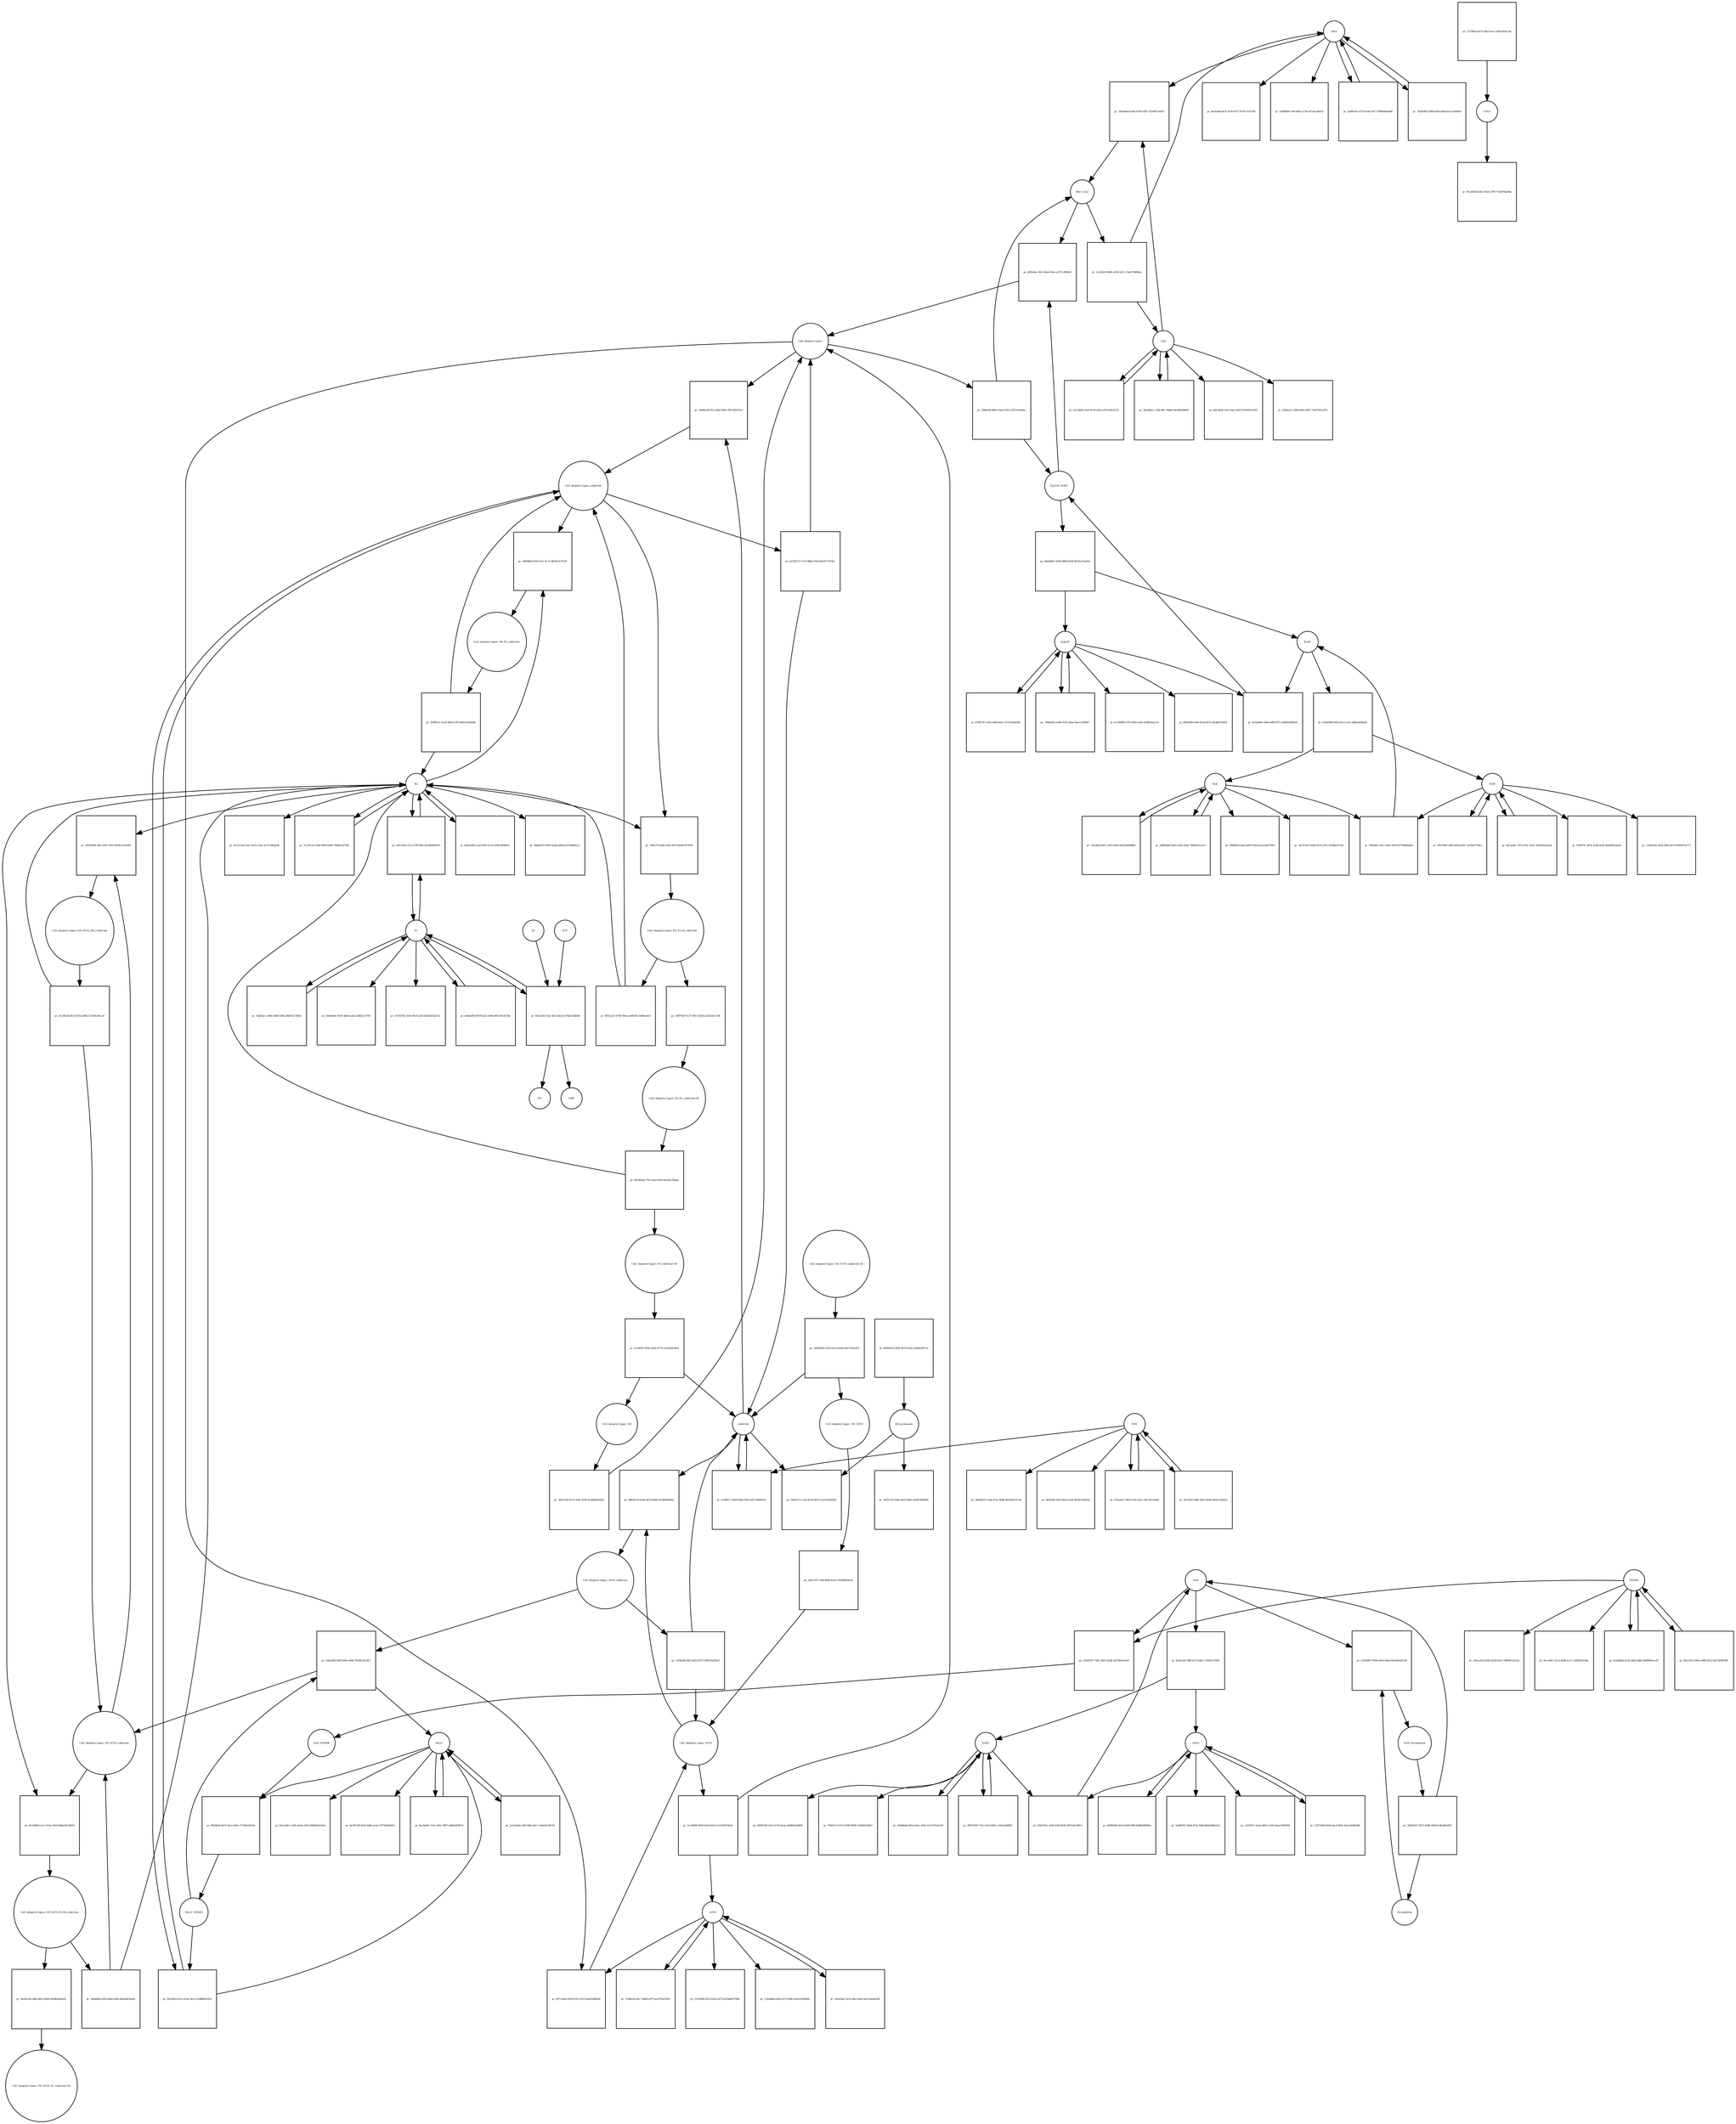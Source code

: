 strict digraph  {
Rbx1 [annotation="", bipartite=0, cls=macromolecule, fontsize=4, label=Rbx1, shape=circle];
"pr_185444ad-b549-4794-b3b3-763e6073e0f3" [annotation="", bipartite=1, cls=process, fontsize=4, label="pr_185444ad-b549-4794-b3b3-763e6073e0f3", shape=square];
Cul2 [annotation="", bipartite=0, cls=macromolecule, fontsize=4, label=Cul2, shape=circle];
Rbx1_Cul2 [annotation="", bipartite=0, cls=complex, fontsize=4, label=Rbx1_Cul2, shape=circle];
"Cul2 ubiquitin ligase_N8_Orf10_substrate" [annotation="", bipartite=0, cls=complex, fontsize=4, label="Cul2 ubiquitin ligase_N8_Orf10_substrate", shape=circle];
"pr_29018068-2fbe-4927-9263-6034c6123684" [annotation="", bipartite=1, cls=process, fontsize=4, label="pr_29018068-2fbe-4927-9263-6034c6123684", shape=square];
E2 [annotation="", bipartite=0, cls=macromolecule, fontsize=4, label=E2, shape=circle];
"Cul2 ubiquitin ligase_N8_Orf10_0E2_substrate" [annotation="", bipartite=0, cls=complex, fontsize=4, label="Cul2 ubiquitin ligase_N8_Orf10_0E2_substrate", shape=circle];
"Cul2 ubiquitin ligase_substrate" [annotation="", bipartite=0, cls=complex, fontsize=4, label="Cul2 ubiquitin ligase_substrate", shape=circle];
"pr_5d694bb3-ff3f-47a1-bc72-d87d1d17b234" [annotation="", bipartite=1, cls=process, fontsize=4, label="pr_5d694bb3-ff3f-47a1-bc72-d87d1d17b234", shape=square];
"Cul2 ubiquitin ligase_N8_E2_substrate" [annotation="", bipartite=0, cls=complex, fontsize=4, label="Cul2 ubiquitin ligase_N8_E2_substrate", shape=circle];
"Cul2 ubiquitin ligase_Orf10" [annotation="", bipartite=0, cls=complex, fontsize=4, label="Cul2 ubiquitin ligase_Orf10", shape=circle];
"pr_98030c55-6a6b-4870-b60d-3254f680a88a" [annotation="", bipartite=1, cls=process, fontsize=4, label="pr_98030c55-6a6b-4870-b60d-3254f680a88a", shape=square];
substrate [annotation="", bipartite=0, cls=macromolecule, fontsize=4, label=substrate, shape=circle];
"Cul2 ubiquitin ligase_Orf10_substrate" [annotation="", bipartite=0, cls=complex, fontsize=4, label="Cul2 ubiquitin ligase_Orf10_substrate", shape=circle];
"pr_cbbc9d3f-9ef0-436c-be8a-7655b1161407" [annotation="", bipartite=1, cls=process, fontsize=4, label="pr_cbbc9d3f-9ef0-436c-be8a-7655b1161407", shape=square];
Ubc12_NEDD8 [annotation="", bipartite=0, cls=complex, fontsize=4, label=Ubc12_NEDD8, shape=circle];
Ubc12 [annotation="", bipartite=0, cls=macromolecule, fontsize=4, label=Ubc12, shape=circle];
"pr_1b866cd8-ff1a-42bf-b56b-7f8539207bc0" [annotation="", bipartite=1, cls=process, fontsize=4, label="pr_1b866cd8-ff1a-42bf-b56b-7f8539207bc0", shape=square];
"Cul2 ubiquitin ligase" [annotation="", bipartite=0, cls=complex, fontsize=4, label="Cul2 ubiquitin ligase", shape=circle];
"pr_9f522b33-fe14-47ae-9614-21888f455359" [annotation="", bipartite=1, cls=process, fontsize=4, label="pr_9f522b33-fe14-47ae-9614-21888f455359", shape=square];
EloB [annotation="", bipartite=0, cls=macromolecule, fontsize=4, label=EloB, shape=circle];
"pr_76fef602-45a1-4401-9418-83758bf0adf0" [annotation="", bipartite=1, cls=process, fontsize=4, label="pr_76fef602-45a1-4401-9418-83758bf0adf0", shape=square];
EloC [annotation="", bipartite=0, cls=macromolecule, fontsize=4, label=EloC, shape=circle];
EloBC [annotation="", bipartite=0, cls=complex, fontsize=4, label=EloBC, shape=circle];
"pr_dc5ab069-2960-4d99-9571-8e0816f085a9" [annotation="", bipartite=1, cls=process, fontsize=4, label="pr_dc5ab069-2960-4d99-9571-8e0816f085a9", shape=square];
Zyg11B [annotation="", bipartite=0, cls=macromolecule, fontsize=4, label=Zyg11B, shape=circle];
Zyg11B_EloBC [annotation="", bipartite=0, cls=complex, fontsize=4, label=Zyg11B_EloBC, shape=circle];
"pr_d00fa6ac-0fcf-4bab-83ee-a3f71c9f4d2d" [annotation="", bipartite=1, cls=process, fontsize=4, label="pr_d00fa6ac-0fcf-4bab-83ee-a3f71c9f4d2d", shape=square];
NAE1 [annotation="", bipartite=0, cls=macromolecule, fontsize=4, label=NAE1, shape=circle];
"pr_81b07d1c-143f-4529-8536-d07b2a149f1c" [annotation="", bipartite=1, cls=process, fontsize=4, label="pr_81b07d1c-143f-4529-8536-d07b2a149f1c", shape=square];
UBA3 [annotation="", bipartite=0, cls=macromolecule, fontsize=4, label=UBA3, shape=circle];
NAE [annotation="", bipartite=0, cls=complex, fontsize=4, label=NAE, shape=circle];
"pr_31283947-0094-45e0-94e0-9de49d3d7c59" [annotation="", bipartite=1, cls=process, fontsize=4, label="pr_31283947-0094-45e0-94e0-9de49d3d7c59", shape=square];
Pevonedistat [annotation="", bipartite=0, cls="simple chemical", fontsize=4, label=Pevonedistat, shape=circle];
NAE_Pevonedistat [annotation="", bipartite=0, cls=complex, fontsize=4, label=NAE_Pevonedistat, shape=circle];
NEDD8 [annotation="", bipartite=0, cls=macromolecule, fontsize=4, label=NEDD8, shape=circle];
"pr_c05e4767-7d0c-45b7-9cdb-5d3796e0cb59" [annotation="", bipartite=1, cls=process, fontsize=4, label="pr_c05e4767-7d0c-45b7-9cdb-5d3796e0cb59", shape=square];
NAE_NEDD8 [annotation="", bipartite=0, cls=complex, fontsize=4, label=NAE_NEDD8, shape=circle];
"pr_99715a66-4350-4761-b1f5-0ebd12ffb492" [annotation="", bipartite=1, cls=process, fontsize=4, label="pr_99715a66-4350-4761-b1f5-0ebd12ffb492", shape=square];
Orf10 [annotation="", bipartite=0, cls=macromolecule, fontsize=4, label=Orf10, shape=circle];
"pr_fff268a0-9b73-42ca-9d1e-171b0e5df22b" [annotation="", bipartite=1, cls=process, fontsize=4, label="pr_fff268a0-9b73-42ca-9d1e-171b0e5df22b", shape=square];
"26S-proteasom" [annotation="", bipartite=0, cls=complex, fontsize=4, label="26S-proteasom", shape=circle];
"pr_2692a735-06ef-44c0-908e-420f67488946" [annotation="", bipartite=1, cls=process, fontsize=4, label="pr_2692a735-06ef-44c0-908e-420f67488946", shape=square];
CSN5 [annotation="", bipartite=0, cls=complex, fontsize=4, label=CSN5, shape=circle];
"pr_f0c24e98-b54c-433d-a799-77a4876af48e" [annotation="", bipartite=1, cls=process, fontsize=4, label="pr_f0c24e98-b54c-433d-a799-77a4876af48e", shape=square];
"pr_b4fcd6a6-cfe2-44a2-b601-f2d503613943" [annotation="", bipartite=1, cls=process, fontsize=4, label="pr_b4fcd6a6-cfe2-44a2-b601-f2d503613943", shape=square];
"pr_3283ea1c-d56d-46fa-8407-12037841ed7b" [annotation="", bipartite=1, cls=process, fontsize=4, label="pr_3283ea1c-d56d-46fa-8407-12037841ed7b", shape=square];
DUB [annotation="", bipartite=0, cls=macromolecule, fontsize=4, label=DUB, shape=circle];
"pr_b6d49374-10ad-47ac-80db-db3ad612e74d" [annotation="", bipartite=1, cls=process, fontsize=4, label="pr_b6d49374-10ad-47ac-80db-db3ad612e74d", shape=square];
"pr_d82f5bff-4453-4fe0-ae3d-383dc635843e" [annotation="", bipartite=1, cls=process, fontsize=4, label="pr_d82f5bff-4453-4fe0-ae3d-383dc635843e", shape=square];
E1 [annotation="", bipartite=0, cls=macromolecule, fontsize=4, label=E1, shape=circle];
"pr_d34abb9e-0c06-4d40-acba-2fdfb12cf765" [annotation="", bipartite=1, cls=process, fontsize=4, label="pr_d34abb9e-0c06-4d40-acba-2fdfb12cf765", shape=square];
"pr_531037da-20e6-4fe4-a243-0a02e65b227a" [annotation="", bipartite=1, cls=process, fontsize=4, label="pr_531037da-20e6-4fe4-a243-0a02e65b227a", shape=square];
"pr_64dae825-95f6-4add-ad0d-bc47489692ca" [annotation="", bipartite=1, cls=process, fontsize=4, label="pr_64dae825-95f6-4add-ad0d-bc47489692ca", shape=square];
"pr_81e5c2eb-2cbc-4310-a14e-3c37c99eda4b" [annotation="", bipartite=1, cls=process, fontsize=4, label="pr_81e5c2eb-2cbc-4310-a14e-3c37c99eda4b", shape=square];
"pr_f39297fc-903a-4cdb-bc65-b6e66022b35a" [annotation="", bipartite=1, cls=process, fontsize=4, label="pr_f39297fc-903a-4cdb-bc65-b6e66022b35a", shape=square];
"pr_13284c8a-18e4-434f-afc0-d7b8df75a772" [annotation="", bipartite=1, cls=process, fontsize=4, label="pr_13284c8a-18e4-434f-afc0-d7b8df75a772", shape=square];
"pr_0f94df3d-ba63-40f4-9cb9-6aa1a4a67366" [annotation="", bipartite=1, cls=process, fontsize=4, label="pr_0f94df3d-ba63-40f4-9cb9-6aa1a4a67366", shape=square];
"pr_3ae97ab5-92d6-4314-a7b1-3f34bbe97edc" [annotation="", bipartite=1, cls=process, fontsize=4, label="pr_3ae97ab5-92d6-4314-a7b1-3f34bbe97edc", shape=square];
"pr_944f57d0-23a7-4718-be2a-a0d8162a9b08" [annotation="", bipartite=1, cls=process, fontsize=4, label="pr_944f57d0-23a7-4718-be2a-a0d8162a9b08", shape=square];
"pr_702f5e72-67c6-4598-9b90-f1628d31b9b7" [annotation="", bipartite=1, cls=process, fontsize=4, label="pr_702f5e72-67c6-4598-9b90-f1628d31b9b7", shape=square];
"pr_55eea435-4259-4104-b914-74808e15e21d" [annotation="", bipartite=1, cls=process, fontsize=4, label="pr_55eea435-4259-4104-b914-74808e15e21d", shape=square];
"pr_9acc48e7-41cf-4b58-ace7-c60f8305c86a" [annotation="", bipartite=1, cls=process, fontsize=4, label="pr_9acc48e7-41cf-4b58-ace7-c60f8305c86a", shape=square];
"pr_f153549f-d225-4524-a475-b21bd6975388" [annotation="", bipartite=1, cls=process, fontsize=4, label="pr_f153549f-d225-4524-a475-b21bd6975388", shape=square];
"pr_c52e6bed-a945-4575-8983-e0a05cf89d92" [annotation="", bipartite=1, cls=process, fontsize=4, label="pr_c52e6bed-a945-4575-8983-e0a05cf89d92", shape=square];
"pr_f6cde4df-de7b-4c90-81f7-9578c751a7f0" [annotation="", bipartite=1, cls=process, fontsize=4, label="pr_f6cde4df-de7b-4c90-81f7-9578c751a7f0", shape=square];
"pr_228fb999-7af4-464a-a736-a87aacd6af1f" [annotation="", bipartite=1, cls=process, fontsize=4, label="pr_228fb999-7af4-464a-a736-a87aacd6af1f", shape=square];
"pr_5a4b67f5-3e94-472a-9afb-bbfb38b6e23a" [annotation="", bipartite=1, cls=process, fontsize=4, label="pr_5a4b67f5-3e94-472a-9afb-bbfb38b6e23a", shape=square];
"pr_c2053f7c-5a2e-4b93-a324-03aee108394f" [annotation="", bipartite=1, cls=process, fontsize=4, label="pr_c2053f7c-5a2e-4b93-a324-03aee108394f", shape=square];
"pr_b4c3a6b7-1a95-4e36-a536-596842a5c0ed" [annotation="", bipartite=1, cls=process, fontsize=4, label="pr_b4c3a6b7-1a95-4e36-a536-596842a5c0ed", shape=square];
"pr_da787c8f-0316-4d02-ac6e-7b75fa8d193e" [annotation="", bipartite=1, cls=process, fontsize=4, label="pr_da787c8f-0316-4d02-ac6e-7b75fa8d193e", shape=square];
"pr_b7c60685-67f1-4458-a04a-b1bff50aca76" [annotation="", bipartite=1, cls=process, fontsize=4, label="pr_b7c60685-67f1-4458-a04a-b1bff50aca76", shape=square];
"pr_8924f4fb-f4a9-47ad-bf7b-32e4b872f493" [annotation="", bipartite=1, cls=process, fontsize=4, label="pr_8924f4fb-f4a9-47ad-bf7b-32e4b872f493", shape=square];
"pr_940fa711-c114-4e56-8672-1a3cd7d54d38" [annotation="", bipartite=1, cls=process, fontsize=4, label="pr_940fa711-c114-4e56-8672-1a3cd7d54d38", shape=square];
"Cul2 ubiquitin ligase_N8_Orf10_E2-Ub_substrate" [annotation="", bipartite=0, cls=complex, fontsize=4, label="Cul2 ubiquitin ligase_N8_Orf10_E2-Ub_substrate", shape=circle];
"pr_34b986bf-d320-46e8-adf4-88a485630a2f" [annotation="", bipartite=1, cls=process, fontsize=4, label="pr_34b986bf-d320-46e8-adf4-88a485630a2f", shape=square];
"Cul2 ubiquitin ligase_N8_E2-Ub_substrate" [annotation="", bipartite=0, cls=complex, fontsize=4, label="Cul2 ubiquitin ligase_N8_E2-Ub_substrate", shape=circle];
"pr_638c3a51-67b9-49ae-a9d8-8e15469aed1d" [annotation="", bipartite=1, cls=process, fontsize=4, label="pr_638c3a51-67b9-49ae-a9d8-8e15469aed1d", shape=square];
"pr_e1d9f5c7-b299-446e-945e-b877df4444cb" [annotation="", bipartite=1, cls=process, fontsize=4, label="pr_e1d9f5c7-b299-446e-945e-b877df4444cb", shape=square];
"pr_1c2462c9-bdfe-4c06-9c91-15ab178d9e4a" [annotation="", bipartite=1, cls=process, fontsize=4, label="pr_1c2462c9-bdfe-4c06-9c91-15ab178d9e4a", shape=square];
"pr_25c68e3b-fb15-4432-b48b-52106e29ac1d" [annotation="", bipartite=1, cls=process, fontsize=4, label="pr_25c68e3b-fb15-4432-b48b-52106e29ac1d", shape=square];
"pr_4599fe1e-3e30-4043-b7f5-d681c616a0d8" [annotation="", bipartite=1, cls=process, fontsize=4, label="pr_4599fe1e-3e30-4043-b7f5-d681c616a0d8", shape=square];
"Cul2 ubiquitin ligase_N8_E2_substrate-Ub" [annotation="", bipartite=0, cls=complex, fontsize=4, label="Cul2 ubiquitin ligase_N8_E2_substrate-Ub", shape=circle];
"pr_68c98ada-77fa-4aa9-962d-8a43fe7f8aba" [annotation="", bipartite=1, cls=process, fontsize=4, label="pr_68c98ada-77fa-4aa9-962d-8a43fe7f8aba", shape=square];
"Cul2 ubiquitin ligase_N8_substrate-Ub" [annotation="", bipartite=0, cls=complex, fontsize=4, label="Cul2 ubiquitin ligase_N8_substrate-Ub", shape=circle];
"pr_19dfefd4-880e-44a6-91b3-33f72543b9ac" [annotation="", bipartite=1, cls=process, fontsize=4, label="pr_19dfefd4-880e-44a6-91b3-33f72543b9ac", shape=square];
"Cul2 ubiquitin ligase_N8" [annotation="", bipartite=0, cls=complex, fontsize=4, label="Cul2 ubiquitin ligase_N8", shape=circle];
"pr_26f207d3-8c37-43b1-8700-2e3dd44410d4" [annotation="", bipartite=1, cls=process, fontsize=4, label="pr_26f207d3-8c37-43b1-8700-2e3dd44410d4", shape=square];
"pr_2cc64f49-4839-4a50-b525-e153028706a9" [annotation="", bipartite=1, cls=process, fontsize=4, label="pr_2cc64f49-4839-4a50-b525-e153028706a9", shape=square];
"Cul2 ubiquitin ligase_N8_Orf10" [annotation="", bipartite=0, cls=complex, fontsize=4, label="Cul2 ubiquitin ligase_N8_Orf10", shape=circle];
"pr_a6fe7297-1e9f-46b4-bc4e-19598d2b2e5e" [annotation="", bipartite=1, cls=process, fontsize=4, label="pr_a6fe7297-1e9f-46b4-bc4e-19598d2b2e5e", shape=square];
"pr_7ef9b200-8ff5-4d53-9377-09f931af93e3" [annotation="", bipartite=1, cls=process, fontsize=4, label="pr_7ef9b200-8ff5-4d53-9377-09f931af93e3", shape=square];
"Cul2 ubiquitin ligase_N8_Orf10_substrate-Ub" [annotation="", bipartite=0, cls=complex, fontsize=4, label="Cul2 ubiquitin ligase_N8_Orf10_substrate-Ub", shape=circle];
"pr_5839e638-353d-4ecd-b2d9-a0417625e473" [annotation="", bipartite=1, cls=process, fontsize=4, label="pr_5839e638-353d-4ecd-b2d9-a0417625e473", shape=square];
"pr_8a32b273-7cd1-48bb-97e6-b8e5f176100c" [annotation="", bipartite=1, cls=process, fontsize=4, label="pr_8a32b273-7cd1-48bb-97e6-b8e5f176100c", shape=square];
"pr_ac20f393-054a-443b-9776-2ca919d54fe6" [annotation="", bipartite=1, cls=process, fontsize=4, label="pr_ac20f393-054a-443b-9776-2ca919d54fe6", shape=square];
"pr_61650990-f458-43c3-a15c-d4ba2ef6b28a" [annotation="", bipartite=1, cls=process, fontsize=4, label="pr_61650990-f458-43c3-a15c-d4ba2ef6b28a", shape=square];
"pr_b8aeb6b5-3ebb-488b-8eb4-bfe45c55ad5d" [annotation="", bipartite=1, cls=process, fontsize=4, label="pr_b8aeb6b5-3ebb-488b-8eb4-bfe45c55ad5d", shape=square];
"pr_b55ac621-fdff-4272-bdd7-c76f55c75f06" [annotation="", bipartite=1, cls=process, fontsize=4, label="pr_b55ac621-fdff-4272-bdd7-c76f55c75f06", shape=square];
"pr_36282d72-5813-428b-9d5b-fc6fad9c9f47" [annotation="", bipartite=1, cls=process, fontsize=4, label="pr_36282d72-5813-428b-9d5b-fc6fad9c9f47", shape=square];
"pr_86969253-005f-4076-b35e-428dfa05f7c6" [annotation="", bipartite=1, cls=process, fontsize=4, label="pr_86969253-005f-4076-b35e-428dfa05f7c6", shape=square];
"pr_c72366c4-fa70-4be3-be11-43fa03fd1136" [annotation="", bipartite=1, cls=process, fontsize=4, label="pr_c72366c4-fa70-4be3-be11-43fa03fd1136", shape=square];
"pr_01a14bf6-42a4-4138-b42e-e95318b22474" [annotation="", bipartite=1, cls=process, fontsize=4, label="pr_01a14bf6-42a4-4138-b42e-e95318b22474", shape=square];
"pr_f35aae05-7883-47a6-9a3c-af472d7aa404" [annotation="", bipartite=1, cls=process, fontsize=4, label="pr_f35aae05-7883-47a6-9a3c-af472d7aa404", shape=square];
"pr_4a8eaf80-0678-4a52-b694-d82116cd138a" [annotation="", bipartite=1, cls=process, fontsize=4, label="pr_4a8eaf80-0678-4a52-b694-d82116cd138a", shape=square];
"pr_31cb011b-229e-4690-8a96-1968b15d73f6" [annotation="", bipartite=1, cls=process, fontsize=4, label="pr_31cb011b-229e-4690-8a96-1968b15d73f6", shape=square];
"pr_59e728ef-a8f6-402d-b09f-13e94e7078e2" [annotation="", bipartite=1, cls=process, fontsize=4, label="pr_59e728ef-a8f6-402d-b09f-13e94e7078e2", shape=square];
"pr_15a2fbe8-8411-49f3-b634-64220df4888d" [annotation="", bipartite=1, cls=process, fontsize=4, label="pr_15a2fbe8-8411-49f3-b634-64220df4888d", shape=square];
"pr_54dd9a6b-061d-45ee-915e-531107b3e228" [annotation="", bipartite=1, cls=process, fontsize=4, label="pr_54dd9a6b-061d-45ee-915e-531107b3e228", shape=square];
"pr_5e3ddd0b-4c82-44bf-bdbb-3b89094aca87" [annotation="", bipartite=1, cls=process, fontsize=4, label="pr_5e3ddd0b-4c82-44bf-bdbb-3b89094aca87", shape=square];
"pr_ef441bd2-2a14-44a3-b8a4-4ea7ae6afa98" [annotation="", bipartite=1, cls=process, fontsize=4, label="pr_ef441bd2-2a14-44a3-b8a4-4ea7ae6afa98", shape=square];
"pr_b2d810ec-e720-4c6a-9a77-f6f86d4e96d6" [annotation="", bipartite=1, cls=process, fontsize=4, label="pr_b2d810ec-e720-4c6a-9a77-f6f86d4e96d6", shape=square];
"pr_124710b9-b443-4ac0-883c-0eac0e983d9e" [annotation="", bipartite=1, cls=process, fontsize=4, label="pr_124710b9-b443-4ac0-883c-0eac0e983d9e", shape=square];
"pr_9acba941-3c0c-4fdc-9987-efd81d56ff34" [annotation="", bipartite=1, cls=process, fontsize=4, label="pr_9acba941-3c0c-4fdc-9987-efd81d56ff34", shape=square];
"pr_d786f747-149a-4d49-bfdc-5371b242b396" [annotation="", bipartite=1, cls=process, fontsize=4, label="pr_d786f747-149a-4d49-bfdc-5371b242b396", shape=square];
"pr_3da36da1-11db-48e7-8bb8-28a286e89691" [annotation="", bipartite=1, cls=process, fontsize=4, label="pr_3da36da1-11db-48e7-8bb8-28a286e89691", shape=square];
"pr_287431f3-bdff-465e-9e8b-00a4c32b4f1a" [annotation="", bipartite=1, cls=process, fontsize=4, label="pr_287431f3-bdff-465e-9e8b-00a4c32b4f1a", shape=square];
"pr_7adf2dcc-a40e-4dd6-b648-28d61b173db3" [annotation="", bipartite=1, cls=process, fontsize=4, label="pr_7adf2dcc-a40e-4dd6-b648-28d61b173db3", shape=square];
"pr_6a6229f8-acad-4f58-a11d-5298c44589ad" [annotation="", bipartite=1, cls=process, fontsize=4, label="pr_6a6229f8-acad-4f58-a11d-5298c44589ad", shape=square];
"pr_dac2adfc-327e-47dc-81dc-203ee6a3a018" [annotation="", bipartite=1, cls=process, fontsize=4, label="pr_dac2adfc-327e-47dc-81dc-203ee6a3a018", shape=square];
"pr_add8ebb4-34e0-4c8b-a0ad-78468c9ce1a5" [annotation="", bipartite=1, cls=process, fontsize=4, label="pr_add8ebb4-34e0-4c8b-a0ad-78468c9ce1a5", shape=square];
"pr_d87b7428-732c-47e5-b0f5-c193ceb608b7" [annotation="", bipartite=1, cls=process, fontsize=4, label="pr_d87b7428-732c-47e5-b0f5-c193ceb608b7", shape=square];
"pr_891c0513-09ee-489f-9412-9a274f48199c" [annotation="", bipartite=1, cls=process, fontsize=4, label="pr_891c0513-09ee-489f-9412-9a274f48199c", shape=square];
"pr_7c98425f-b617-4b66-a97f-5ce0792d7893" [annotation="", bipartite=1, cls=process, fontsize=4, label="pr_7c98425f-b617-4b66-a97f-5ce0792d7893", shape=square];
"pr_782089fb-5949-456d-a0bd-b1e1164f4faf" [annotation="", bipartite=1, cls=process, fontsize=4, label="pr_782089fb-5949-456d-a0bd-b1e1164f4faf", shape=square];
"pr_683fb838-3a55-4e0d-94f9-6fd8b3883f4a" [annotation="", bipartite=1, cls=process, fontsize=4, label="pr_683fb838-3a55-4e0d-94f9-6fd8b3883f4a", shape=square];
"pr_2c2a3ebd-a28f-4fde-9ea7-a44eb1c4b750" [annotation="", bipartite=1, cls=process, fontsize=4, label="pr_2c2a3ebd-a28f-4fde-9ea7-a44eb1c4b750", shape=square];
"pr_7d4bd33a-ea8b-470c-b9aa-9eaa123f6f67" [annotation="", bipartite=1, cls=process, fontsize=4, label="pr_7d4bd33a-ea8b-470c-b9aa-9eaa123f6f67", shape=square];
"pr_f65ac453-f1be-4e32-bacd-e74bec4583b8" [annotation="", bipartite=1, cls=process, fontsize=4, label="pr_f65ac453-f1be-4e32-bacd-e74bec4583b8", shape=square];
Ub [annotation="", bipartite=0, cls="simple chemical", fontsize=4, label=Ub, shape=circle];
ATP [annotation="", bipartite=0, cls="simple chemical", fontsize=4, label=ATP, shape=circle];
AMP [annotation="", bipartite=0, cls="simple chemical", fontsize=4, label=AMP, shape=circle];
PPi [annotation="", bipartite=0, cls="simple chemical", fontsize=4, label=PPi, shape=circle];
"pr_a0f103d2-e5c5-47ff-8f4a-45c9bd0d3476" [annotation="", bipartite=1, cls=process, fontsize=4, label="pr_a0f103d2-e5c5-47ff-8f4a-45c9bd0d3476", shape=square];
"pr_81c000b3-a1c1-432a-99c6-9bbe24126b03" [annotation="", bipartite=1, cls=process, fontsize=4, label="pr_81c000b3-a1c1-432a-99c6-9bbe24126b03", shape=square];
"pr_79851f79-fdfb-4363-9070-8a9fcf97f509" [annotation="", bipartite=1, cls=process, fontsize=4, label="pr_79851f79-fdfb-4363-9070-8a9fcf97f509", shape=square];
"pr_14907bd7-f137-49c1-8248-a21b43ac116f" [annotation="", bipartite=1, cls=process, fontsize=4, label="pr_14907bd7-f137-49c1-8248-a21b43ac116f", shape=square];
"pr_4e692c84-28b3-4621-bf96-0e09b5de8285" [annotation="", bipartite=1, cls=process, fontsize=4, label="pr_4e692c84-28b3-4621-bf96-0e09b5de8285", shape=square];
"Cul2 ubiquitin ligase_N8_Orf10_E2_substrate-Ub" [annotation="", bipartite=0, cls=complex, fontsize=4, label="Cul2 ubiquitin ligase_N8_Orf10_E2_substrate-Ub", shape=circle];
Rbx1 -> "pr_185444ad-b549-4794-b3b3-763e6073e0f3"  [annotation="", interaction_type=consumption];
Rbx1 -> "pr_f6cde4df-de7b-4c90-81f7-9578c751a7f0"  [annotation="", interaction_type=consumption];
Rbx1 -> "pr_228fb999-7af4-464a-a736-a87aacd6af1f"  [annotation="", interaction_type=consumption];
Rbx1 -> "pr_b2d810ec-e720-4c6a-9a77-f6f86d4e96d6"  [annotation="", interaction_type=consumption];
Rbx1 -> "pr_782089fb-5949-456d-a0bd-b1e1164f4faf"  [annotation="", interaction_type=consumption];
"pr_185444ad-b549-4794-b3b3-763e6073e0f3" -> Rbx1_Cul2  [annotation="", interaction_type=production];
Cul2 -> "pr_185444ad-b549-4794-b3b3-763e6073e0f3"  [annotation="", interaction_type=consumption];
Cul2 -> "pr_b4fcd6a6-cfe2-44a2-b601-f2d503613943"  [annotation="", interaction_type=consumption];
Cul2 -> "pr_3283ea1c-d56d-46fa-8407-12037841ed7b"  [annotation="", interaction_type=consumption];
Cul2 -> "pr_01a14bf6-42a4-4138-b42e-e95318b22474"  [annotation="", interaction_type=consumption];
Cul2 -> "pr_3da36da1-11db-48e7-8bb8-28a286e89691"  [annotation="", interaction_type=consumption];
Rbx1_Cul2 -> "pr_d00fa6ac-0fcf-4bab-83ee-a3f71c9f4d2d"  [annotation="", interaction_type=consumption];
Rbx1_Cul2 -> "pr_1c2462c9-bdfe-4c06-9c91-15ab178d9e4a"  [annotation="", interaction_type=consumption];
"Cul2 ubiquitin ligase_N8_Orf10_substrate" -> "pr_29018068-2fbe-4927-9263-6034c6123684"  [annotation="", interaction_type=consumption];
"Cul2 ubiquitin ligase_N8_Orf10_substrate" -> "pr_81c000b3-a1c1-432a-99c6-9bbe24126b03"  [annotation="", interaction_type=consumption];
"pr_29018068-2fbe-4927-9263-6034c6123684" -> "Cul2 ubiquitin ligase_N8_Orf10_0E2_substrate"  [annotation="", interaction_type=production];
E2 -> "pr_29018068-2fbe-4927-9263-6034c6123684"  [annotation="", interaction_type=consumption];
E2 -> "pr_5d694bb3-ff3f-47a1-bc72-d87d1d17b234"  [annotation="", interaction_type=consumption];
E2 -> "pr_64dae825-95f6-4add-ad0d-bc47489692ca"  [annotation="", interaction_type=consumption];
E2 -> "pr_81e5c2eb-2cbc-4310-a14e-3c37c99eda4b"  [annotation="", interaction_type=consumption];
E2 -> "pr_31cb011b-229e-4690-8a96-1968b15d73f6"  [annotation="", interaction_type=consumption];
E2 -> "pr_6a6229f8-acad-4f58-a11d-5298c44589ad"  [annotation="", interaction_type=consumption];
E2 -> "pr_a0f103d2-e5c5-47ff-8f4a-45c9bd0d3476"  [annotation="", interaction_type=consumption];
E2 -> "pr_81c000b3-a1c1-432a-99c6-9bbe24126b03"  [annotation="", interaction_type=consumption];
E2 -> "pr_79851f79-fdfb-4363-9070-8a9fcf97f509"  [annotation="", interaction_type=consumption];
"Cul2 ubiquitin ligase_N8_Orf10_0E2_substrate" -> "pr_25c68e3b-fb15-4432-b48b-52106e29ac1d"  [annotation="", interaction_type=consumption];
"Cul2 ubiquitin ligase_substrate" -> "pr_5d694bb3-ff3f-47a1-bc72-d87d1d17b234"  [annotation="", interaction_type=consumption];
"Cul2 ubiquitin ligase_substrate" -> "pr_9f522b33-fe14-47ae-9614-21888f455359"  [annotation="", interaction_type=consumption];
"Cul2 ubiquitin ligase_substrate" -> "pr_8a32b273-7cd1-48bb-97e6-b8e5f176100c"  [annotation="", interaction_type=consumption];
"Cul2 ubiquitin ligase_substrate" -> "pr_79851f79-fdfb-4363-9070-8a9fcf97f509"  [annotation="", interaction_type=consumption];
"pr_5d694bb3-ff3f-47a1-bc72-d87d1d17b234" -> "Cul2 ubiquitin ligase_N8_E2_substrate"  [annotation="", interaction_type=production];
"Cul2 ubiquitin ligase_N8_E2_substrate" -> "pr_4599fe1e-3e30-4043-b7f5-d681c616a0d8"  [annotation="", interaction_type=consumption];
"Cul2 ubiquitin ligase_Orf10" -> "pr_98030c55-6a6b-4870-b60d-3254f680a88a"  [annotation="", interaction_type=consumption];
"Cul2 ubiquitin ligase_Orf10" -> "pr_2cc64f49-4839-4a50-b525-e153028706a9"  [annotation="", interaction_type=consumption];
"pr_98030c55-6a6b-4870-b60d-3254f680a88a" -> "Cul2 ubiquitin ligase_Orf10_substrate"  [annotation="", interaction_type=production];
substrate -> "pr_98030c55-6a6b-4870-b60d-3254f680a88a"  [annotation="", interaction_type=consumption];
substrate -> "pr_1b866cd8-ff1a-42bf-b56b-7f8539207bc0"  [annotation="", interaction_type=consumption];
substrate -> "pr_940fa711-c114-4e56-8672-1a3cd7d54d38"  [annotation="", interaction_type=consumption];
substrate -> "pr_e1d9f5c7-b299-446e-945e-b877df4444cb"  [annotation="", interaction_type=consumption];
"Cul2 ubiquitin ligase_Orf10_substrate" -> "pr_cbbc9d3f-9ef0-436c-be8a-7655b1161407"  [annotation="", interaction_type=consumption];
"Cul2 ubiquitin ligase_Orf10_substrate" -> "pr_7ef9b200-8ff5-4d53-9377-09f931af93e3"  [annotation="", interaction_type=consumption];
"pr_cbbc9d3f-9ef0-436c-be8a-7655b1161407" -> "Cul2 ubiquitin ligase_N8_Orf10_substrate"  [annotation="", interaction_type=production];
"pr_cbbc9d3f-9ef0-436c-be8a-7655b1161407" -> Ubc12  [annotation="", interaction_type=production];
Ubc12_NEDD8 -> "pr_cbbc9d3f-9ef0-436c-be8a-7655b1161407"  [annotation="", interaction_type=consumption];
Ubc12_NEDD8 -> "pr_9f522b33-fe14-47ae-9614-21888f455359"  [annotation="", interaction_type=consumption];
Ubc12 -> "pr_fff268a0-9b73-42ca-9d1e-171b0e5df22b"  [annotation="", interaction_type=consumption];
Ubc12 -> "pr_b4c3a6b7-1a95-4e36-a536-596842a5c0ed"  [annotation="", interaction_type=consumption];
Ubc12 -> "pr_da787c8f-0316-4d02-ac6e-7b75fa8d193e"  [annotation="", interaction_type=consumption];
Ubc12 -> "pr_9acba941-3c0c-4fdc-9987-efd81d56ff34"  [annotation="", interaction_type=consumption];
Ubc12 -> "pr_2c2a3ebd-a28f-4fde-9ea7-a44eb1c4b750"  [annotation="", interaction_type=consumption];
"pr_1b866cd8-ff1a-42bf-b56b-7f8539207bc0" -> "Cul2 ubiquitin ligase_substrate"  [annotation="", interaction_type=production];
"Cul2 ubiquitin ligase" -> "pr_1b866cd8-ff1a-42bf-b56b-7f8539207bc0"  [annotation="", interaction_type=consumption];
"Cul2 ubiquitin ligase" -> "pr_99715a66-4350-4761-b1f5-0ebd12ffb492"  [annotation="", interaction_type=consumption];
"Cul2 ubiquitin ligase" -> "pr_19dfefd4-880e-44a6-91b3-33f72543b9ac"  [annotation="", interaction_type=consumption];
"pr_9f522b33-fe14-47ae-9614-21888f455359" -> "Cul2 ubiquitin ligase_substrate"  [annotation="", interaction_type=production];
"pr_9f522b33-fe14-47ae-9614-21888f455359" -> Ubc12  [annotation="", interaction_type=production];
EloB -> "pr_76fef602-45a1-4401-9418-83758bf0adf0"  [annotation="", interaction_type=consumption];
EloB -> "pr_f39297fc-903a-4cdb-bc65-b6e66022b35a"  [annotation="", interaction_type=consumption];
EloB -> "pr_13284c8a-18e4-434f-afc0-d7b8df75a772"  [annotation="", interaction_type=consumption];
EloB -> "pr_59e728ef-a8f6-402d-b09f-13e94e7078e2"  [annotation="", interaction_type=consumption];
EloB -> "pr_dac2adfc-327e-47dc-81dc-203ee6a3a018"  [annotation="", interaction_type=consumption];
"pr_76fef602-45a1-4401-9418-83758bf0adf0" -> EloBC  [annotation="", interaction_type=production];
EloC -> "pr_76fef602-45a1-4401-9418-83758bf0adf0"  [annotation="", interaction_type=consumption];
EloC -> "pr_0f94df3d-ba63-40f4-9cb9-6aa1a4a67366"  [annotation="", interaction_type=consumption];
EloC -> "pr_3ae97ab5-92d6-4314-a7b1-3f34bbe97edc"  [annotation="", interaction_type=consumption];
EloC -> "pr_15a2fbe8-8411-49f3-b634-64220df4888d"  [annotation="", interaction_type=consumption];
EloC -> "pr_add8ebb4-34e0-4c8b-a0ad-78468c9ce1a5"  [annotation="", interaction_type=consumption];
EloBC -> "pr_dc5ab069-2960-4d99-9571-8e0816f085a9"  [annotation="", interaction_type=consumption];
EloBC -> "pr_61650990-f458-43c3-a15c-d4ba2ef6b28a"  [annotation="", interaction_type=consumption];
"pr_dc5ab069-2960-4d99-9571-8e0816f085a9" -> Zyg11B_EloBC  [annotation="", interaction_type=production];
Zyg11B -> "pr_dc5ab069-2960-4d99-9571-8e0816f085a9"  [annotation="", interaction_type=consumption];
Zyg11B -> "pr_b7c60685-67f1-4458-a04a-b1bff50aca76"  [annotation="", interaction_type=consumption];
Zyg11B -> "pr_8924f4fb-f4a9-47ad-bf7b-32e4b872f493"  [annotation="", interaction_type=consumption];
Zyg11B -> "pr_d786f747-149a-4d49-bfdc-5371b242b396"  [annotation="", interaction_type=consumption];
Zyg11B -> "pr_7d4bd33a-ea8b-470c-b9aa-9eaa123f6f67"  [annotation="", interaction_type=consumption];
Zyg11B_EloBC -> "pr_d00fa6ac-0fcf-4bab-83ee-a3f71c9f4d2d"  [annotation="", interaction_type=consumption];
Zyg11B_EloBC -> "pr_b8aeb6b5-3ebb-488b-8eb4-bfe45c55ad5d"  [annotation="", interaction_type=consumption];
"pr_d00fa6ac-0fcf-4bab-83ee-a3f71c9f4d2d" -> "Cul2 ubiquitin ligase"  [annotation="", interaction_type=production];
NAE1 -> "pr_81b07d1c-143f-4529-8536-d07b2a149f1c"  [annotation="", interaction_type=consumption];
NAE1 -> "pr_944f57d0-23a7-4718-be2a-a0d8162a9b08"  [annotation="", interaction_type=consumption];
NAE1 -> "pr_702f5e72-67c6-4598-9b90-f1628d31b9b7"  [annotation="", interaction_type=consumption];
NAE1 -> "pr_54dd9a6b-061d-45ee-915e-531107b3e228"  [annotation="", interaction_type=consumption];
NAE1 -> "pr_d87b7428-732c-47e5-b0f5-c193ceb608b7"  [annotation="", interaction_type=consumption];
"pr_81b07d1c-143f-4529-8536-d07b2a149f1c" -> NAE  [annotation="", interaction_type=production];
UBA3 -> "pr_81b07d1c-143f-4529-8536-d07b2a149f1c"  [annotation="", interaction_type=consumption];
UBA3 -> "pr_5a4b67f5-3e94-472a-9afb-bbfb38b6e23a"  [annotation="", interaction_type=consumption];
UBA3 -> "pr_c2053f7c-5a2e-4b93-a324-03aee108394f"  [annotation="", interaction_type=consumption];
UBA3 -> "pr_124710b9-b443-4ac0-883c-0eac0e983d9e"  [annotation="", interaction_type=consumption];
UBA3 -> "pr_683fb838-3a55-4e0d-94f9-6fd8b3883f4a"  [annotation="", interaction_type=consumption];
NAE -> "pr_31283947-0094-45e0-94e0-9de49d3d7c59"  [annotation="", interaction_type=consumption];
NAE -> "pr_c05e4767-7d0c-45b7-9cdb-5d3796e0cb59"  [annotation="", interaction_type=consumption];
NAE -> "pr_b55ac621-fdff-4272-bdd7-c76f55c75f06"  [annotation="", interaction_type=consumption];
"pr_31283947-0094-45e0-94e0-9de49d3d7c59" -> NAE_Pevonedistat  [annotation="", interaction_type=production];
Pevonedistat -> "pr_31283947-0094-45e0-94e0-9de49d3d7c59"  [annotation="", interaction_type=consumption];
NAE_Pevonedistat -> "pr_36282d72-5813-428b-9d5b-fc6fad9c9f47"  [annotation="", interaction_type=consumption];
NEDD8 -> "pr_c05e4767-7d0c-45b7-9cdb-5d3796e0cb59"  [annotation="", interaction_type=consumption];
NEDD8 -> "pr_55eea435-4259-4104-b914-74808e15e21d"  [annotation="", interaction_type=consumption];
NEDD8 -> "pr_9acc48e7-41cf-4b58-ace7-c60f8305c86a"  [annotation="", interaction_type=consumption];
NEDD8 -> "pr_5e3ddd0b-4c82-44bf-bdbb-3b89094aca87"  [annotation="", interaction_type=consumption];
NEDD8 -> "pr_891c0513-09ee-489f-9412-9a274f48199c"  [annotation="", interaction_type=consumption];
"pr_c05e4767-7d0c-45b7-9cdb-5d3796e0cb59" -> NAE_NEDD8  [annotation="", interaction_type=production];
NAE_NEDD8 -> "pr_fff268a0-9b73-42ca-9d1e-171b0e5df22b"  [annotation="", interaction_type=consumption];
"pr_99715a66-4350-4761-b1f5-0ebd12ffb492" -> "Cul2 ubiquitin ligase_Orf10"  [annotation="", interaction_type=production];
Orf10 -> "pr_99715a66-4350-4761-b1f5-0ebd12ffb492"  [annotation="", interaction_type=consumption];
Orf10 -> "pr_f153549f-d225-4524-a475-b21bd6975388"  [annotation="", interaction_type=consumption];
Orf10 -> "pr_c52e6bed-a945-4575-8983-e0a05cf89d92"  [annotation="", interaction_type=consumption];
Orf10 -> "pr_ef441bd2-2a14-44a3-b8a4-4ea7ae6afa98"  [annotation="", interaction_type=consumption];
Orf10 -> "pr_7c98425f-b617-4b66-a97f-5ce0792d7893"  [annotation="", interaction_type=consumption];
"pr_fff268a0-9b73-42ca-9d1e-171b0e5df22b" -> Ubc12_NEDD8  [annotation="", interaction_type=production];
"26S-proteasom" -> "pr_2692a735-06ef-44c0-908e-420f67488946"  [annotation="", interaction_type=consumption];
"26S-proteasom" -> "pr_940fa711-c114-4e56-8672-1a3cd7d54d38"  [annotation="", interaction_type=catalysis];
CSN5 -> "pr_f0c24e98-b54c-433d-a799-77a4876af48e"  [annotation="", interaction_type=consumption];
DUB -> "pr_b6d49374-10ad-47ac-80db-db3ad612e74d"  [annotation="", interaction_type=consumption];
DUB -> "pr_d82f5bff-4453-4fe0-ae3d-383dc635843e"  [annotation="", interaction_type=consumption];
DUB -> "pr_e1d9f5c7-b299-446e-945e-b877df4444cb"  [annotation="", interaction_type=catalysis];
DUB -> "pr_f35aae05-7883-47a6-9a3c-af472d7aa404"  [annotation="", interaction_type=consumption];
DUB -> "pr_287431f3-bdff-465e-9e8b-00a4c32b4f1a"  [annotation="", interaction_type=consumption];
E1 -> "pr_d34abb9e-0c06-4d40-acba-2fdfb12cf765"  [annotation="", interaction_type=consumption];
E1 -> "pr_531037da-20e6-4fe4-a243-0a02e65b227a"  [annotation="", interaction_type=consumption];
E1 -> "pr_4a8eaf80-0678-4a52-b694-d82116cd138a"  [annotation="", interaction_type=consumption];
E1 -> "pr_7adf2dcc-a40e-4dd6-b648-28d61b173db3"  [annotation="", interaction_type=consumption];
E1 -> "pr_f65ac453-f1be-4e32-bacd-e74bec4583b8"  [annotation="", interaction_type=consumption];
E1 -> "pr_a0f103d2-e5c5-47ff-8f4a-45c9bd0d3476"  [annotation="", interaction_type=consumption];
"Cul2 ubiquitin ligase_N8_Orf10_E2-Ub_substrate" -> "pr_34b986bf-d320-46e8-adf4-88a485630a2f"  [annotation="", interaction_type=consumption];
"Cul2 ubiquitin ligase_N8_Orf10_E2-Ub_substrate" -> "pr_4e692c84-28b3-4621-bf96-0e09b5de8285"  [annotation="", interaction_type=consumption];
"pr_34b986bf-d320-46e8-adf4-88a485630a2f" -> "Cul2 ubiquitin ligase_N8_Orf10_substrate"  [annotation="", interaction_type=production];
"pr_34b986bf-d320-46e8-adf4-88a485630a2f" -> E2  [annotation="", interaction_type=production];
"Cul2 ubiquitin ligase_N8_E2-Ub_substrate" -> "pr_638c3a51-67b9-49ae-a9d8-8e15469aed1d"  [annotation="", interaction_type=consumption];
"Cul2 ubiquitin ligase_N8_E2-Ub_substrate" -> "pr_14907bd7-f137-49c1-8248-a21b43ac116f"  [annotation="", interaction_type=consumption];
"pr_638c3a51-67b9-49ae-a9d8-8e15469aed1d" -> "Cul2 ubiquitin ligase_substrate"  [annotation="", interaction_type=production];
"pr_638c3a51-67b9-49ae-a9d8-8e15469aed1d" -> E2  [annotation="", interaction_type=production];
"pr_e1d9f5c7-b299-446e-945e-b877df4444cb" -> substrate  [annotation="", interaction_type=production];
"pr_1c2462c9-bdfe-4c06-9c91-15ab178d9e4a" -> Cul2  [annotation="", interaction_type=production];
"pr_1c2462c9-bdfe-4c06-9c91-15ab178d9e4a" -> Rbx1  [annotation="", interaction_type=production];
"pr_25c68e3b-fb15-4432-b48b-52106e29ac1d" -> "Cul2 ubiquitin ligase_N8_Orf10_substrate"  [annotation="", interaction_type=production];
"pr_25c68e3b-fb15-4432-b48b-52106e29ac1d" -> E2  [annotation="", interaction_type=production];
"pr_4599fe1e-3e30-4043-b7f5-d681c616a0d8" -> E2  [annotation="", interaction_type=production];
"pr_4599fe1e-3e30-4043-b7f5-d681c616a0d8" -> "Cul2 ubiquitin ligase_substrate"  [annotation="", interaction_type=production];
"Cul2 ubiquitin ligase_N8_E2_substrate-Ub" -> "pr_68c98ada-77fa-4aa9-962d-8a43fe7f8aba"  [annotation="", interaction_type=consumption];
"pr_68c98ada-77fa-4aa9-962d-8a43fe7f8aba" -> "Cul2 ubiquitin ligase_N8_substrate-Ub"  [annotation="", interaction_type=production];
"pr_68c98ada-77fa-4aa9-962d-8a43fe7f8aba" -> E2  [annotation="", interaction_type=production];
"Cul2 ubiquitin ligase_N8_substrate-Ub" -> "pr_ac20f393-054a-443b-9776-2ca919d54fe6"  [annotation="", interaction_type=consumption];
"pr_19dfefd4-880e-44a6-91b3-33f72543b9ac" -> Rbx1_Cul2  [annotation="", interaction_type=production];
"pr_19dfefd4-880e-44a6-91b3-33f72543b9ac" -> Zyg11B_EloBC  [annotation="", interaction_type=production];
"Cul2 ubiquitin ligase_N8" -> "pr_26f207d3-8c37-43b1-8700-2e3dd44410d4"  [annotation="", interaction_type=consumption];
"pr_26f207d3-8c37-43b1-8700-2e3dd44410d4" -> "Cul2 ubiquitin ligase"  [annotation="", interaction_type=production];
"pr_2cc64f49-4839-4a50-b525-e153028706a9" -> Orf10  [annotation="", interaction_type=production];
"pr_2cc64f49-4839-4a50-b525-e153028706a9" -> "Cul2 ubiquitin ligase"  [annotation="", interaction_type=production];
"Cul2 ubiquitin ligase_N8_Orf10" -> "pr_a6fe7297-1e9f-46b4-bc4e-19598d2b2e5e"  [annotation="", interaction_type=consumption];
"pr_a6fe7297-1e9f-46b4-bc4e-19598d2b2e5e" -> "Cul2 ubiquitin ligase_Orf10"  [annotation="", interaction_type=production];
"pr_7ef9b200-8ff5-4d53-9377-09f931af93e3" -> "Cul2 ubiquitin ligase_Orf10"  [annotation="", interaction_type=production];
"pr_7ef9b200-8ff5-4d53-9377-09f931af93e3" -> substrate  [annotation="", interaction_type=production];
"Cul2 ubiquitin ligase_N8_Orf10_substrate-Ub" -> "pr_5839e638-353d-4ecd-b2d9-a0417625e473"  [annotation="", interaction_type=consumption];
"pr_5839e638-353d-4ecd-b2d9-a0417625e473" -> "Cul2 ubiquitin ligase_N8_Orf10"  [annotation="", interaction_type=production];
"pr_5839e638-353d-4ecd-b2d9-a0417625e473" -> substrate  [annotation="", interaction_type=production];
"pr_8a32b273-7cd1-48bb-97e6-b8e5f176100c" -> "Cul2 ubiquitin ligase"  [annotation="", interaction_type=production];
"pr_8a32b273-7cd1-48bb-97e6-b8e5f176100c" -> substrate  [annotation="", interaction_type=production];
"pr_ac20f393-054a-443b-9776-2ca919d54fe6" -> "Cul2 ubiquitin ligase_N8"  [annotation="", interaction_type=production];
"pr_ac20f393-054a-443b-9776-2ca919d54fe6" -> substrate  [annotation="", interaction_type=production];
"pr_61650990-f458-43c3-a15c-d4ba2ef6b28a" -> EloB  [annotation="", interaction_type=production];
"pr_61650990-f458-43c3-a15c-d4ba2ef6b28a" -> EloC  [annotation="", interaction_type=production];
"pr_b8aeb6b5-3ebb-488b-8eb4-bfe45c55ad5d" -> EloBC  [annotation="", interaction_type=production];
"pr_b8aeb6b5-3ebb-488b-8eb4-bfe45c55ad5d" -> Zyg11B  [annotation="", interaction_type=production];
"pr_b55ac621-fdff-4272-bdd7-c76f55c75f06" -> NAE1  [annotation="", interaction_type=production];
"pr_b55ac621-fdff-4272-bdd7-c76f55c75f06" -> UBA3  [annotation="", interaction_type=production];
"pr_36282d72-5813-428b-9d5b-fc6fad9c9f47" -> Pevonedistat  [annotation="", interaction_type=production];
"pr_36282d72-5813-428b-9d5b-fc6fad9c9f47" -> NAE  [annotation="", interaction_type=production];
"pr_86969253-005f-4076-b35e-428dfa05f7c6" -> "26S-proteasom"  [annotation="", interaction_type=production];
"pr_c72366c4-fa70-4be3-be11-43fa03fd1136" -> CSN5  [annotation="", interaction_type=production];
"pr_01a14bf6-42a4-4138-b42e-e95318b22474" -> Cul2  [annotation="", interaction_type=production];
"pr_f35aae05-7883-47a6-9a3c-af472d7aa404" -> DUB  [annotation="", interaction_type=production];
"pr_4a8eaf80-0678-4a52-b694-d82116cd138a" -> E1  [annotation="", interaction_type=production];
"pr_31cb011b-229e-4690-8a96-1968b15d73f6" -> E2  [annotation="", interaction_type=production];
"pr_59e728ef-a8f6-402d-b09f-13e94e7078e2" -> EloB  [annotation="", interaction_type=production];
"pr_15a2fbe8-8411-49f3-b634-64220df4888d" -> EloC  [annotation="", interaction_type=production];
"pr_54dd9a6b-061d-45ee-915e-531107b3e228" -> NAE1  [annotation="", interaction_type=production];
"pr_5e3ddd0b-4c82-44bf-bdbb-3b89094aca87" -> NEDD8  [annotation="", interaction_type=production];
"pr_ef441bd2-2a14-44a3-b8a4-4ea7ae6afa98" -> Orf10  [annotation="", interaction_type=production];
"pr_b2d810ec-e720-4c6a-9a77-f6f86d4e96d6" -> Rbx1  [annotation="", interaction_type=production];
"pr_124710b9-b443-4ac0-883c-0eac0e983d9e" -> UBA3  [annotation="", interaction_type=production];
"pr_9acba941-3c0c-4fdc-9987-efd81d56ff34" -> Ubc12  [annotation="", interaction_type=production];
"pr_d786f747-149a-4d49-bfdc-5371b242b396" -> Zyg11B  [annotation="", interaction_type=production];
"pr_3da36da1-11db-48e7-8bb8-28a286e89691" -> Cul2  [annotation="", interaction_type=production];
"pr_287431f3-bdff-465e-9e8b-00a4c32b4f1a" -> DUB  [annotation="", interaction_type=production];
"pr_7adf2dcc-a40e-4dd6-b648-28d61b173db3" -> E1  [annotation="", interaction_type=production];
"pr_6a6229f8-acad-4f58-a11d-5298c44589ad" -> E2  [annotation="", interaction_type=production];
"pr_dac2adfc-327e-47dc-81dc-203ee6a3a018" -> EloB  [annotation="", interaction_type=production];
"pr_add8ebb4-34e0-4c8b-a0ad-78468c9ce1a5" -> EloC  [annotation="", interaction_type=production];
"pr_d87b7428-732c-47e5-b0f5-c193ceb608b7" -> NAE1  [annotation="", interaction_type=production];
"pr_891c0513-09ee-489f-9412-9a274f48199c" -> NEDD8  [annotation="", interaction_type=production];
"pr_7c98425f-b617-4b66-a97f-5ce0792d7893" -> Orf10  [annotation="", interaction_type=production];
"pr_782089fb-5949-456d-a0bd-b1e1164f4faf" -> Rbx1  [annotation="", interaction_type=production];
"pr_683fb838-3a55-4e0d-94f9-6fd8b3883f4a" -> UBA3  [annotation="", interaction_type=production];
"pr_2c2a3ebd-a28f-4fde-9ea7-a44eb1c4b750" -> Ubc12  [annotation="", interaction_type=production];
"pr_7d4bd33a-ea8b-470c-b9aa-9eaa123f6f67" -> Zyg11B  [annotation="", interaction_type=production];
"pr_f65ac453-f1be-4e32-bacd-e74bec4583b8" -> E1  [annotation="", interaction_type=production];
"pr_f65ac453-f1be-4e32-bacd-e74bec4583b8" -> AMP  [annotation="", interaction_type=production];
"pr_f65ac453-f1be-4e32-bacd-e74bec4583b8" -> PPi  [annotation="", interaction_type=production];
Ub -> "pr_f65ac453-f1be-4e32-bacd-e74bec4583b8"  [annotation="", interaction_type=consumption];
ATP -> "pr_f65ac453-f1be-4e32-bacd-e74bec4583b8"  [annotation="", interaction_type=consumption];
"pr_a0f103d2-e5c5-47ff-8f4a-45c9bd0d3476" -> E2  [annotation="", interaction_type=production];
"pr_a0f103d2-e5c5-47ff-8f4a-45c9bd0d3476" -> E1  [annotation="", interaction_type=production];
"pr_81c000b3-a1c1-432a-99c6-9bbe24126b03" -> "Cul2 ubiquitin ligase_N8_Orf10_E2-Ub_substrate"  [annotation="", interaction_type=production];
"pr_79851f79-fdfb-4363-9070-8a9fcf97f509" -> "Cul2 ubiquitin ligase_N8_E2-Ub_substrate"  [annotation="", interaction_type=production];
"pr_14907bd7-f137-49c1-8248-a21b43ac116f" -> "Cul2 ubiquitin ligase_N8_E2_substrate-Ub"  [annotation="", interaction_type=production];
"pr_4e692c84-28b3-4621-bf96-0e09b5de8285" -> "Cul2 ubiquitin ligase_N8_Orf10_E2_substrate-Ub"  [annotation="", interaction_type=production];
}

